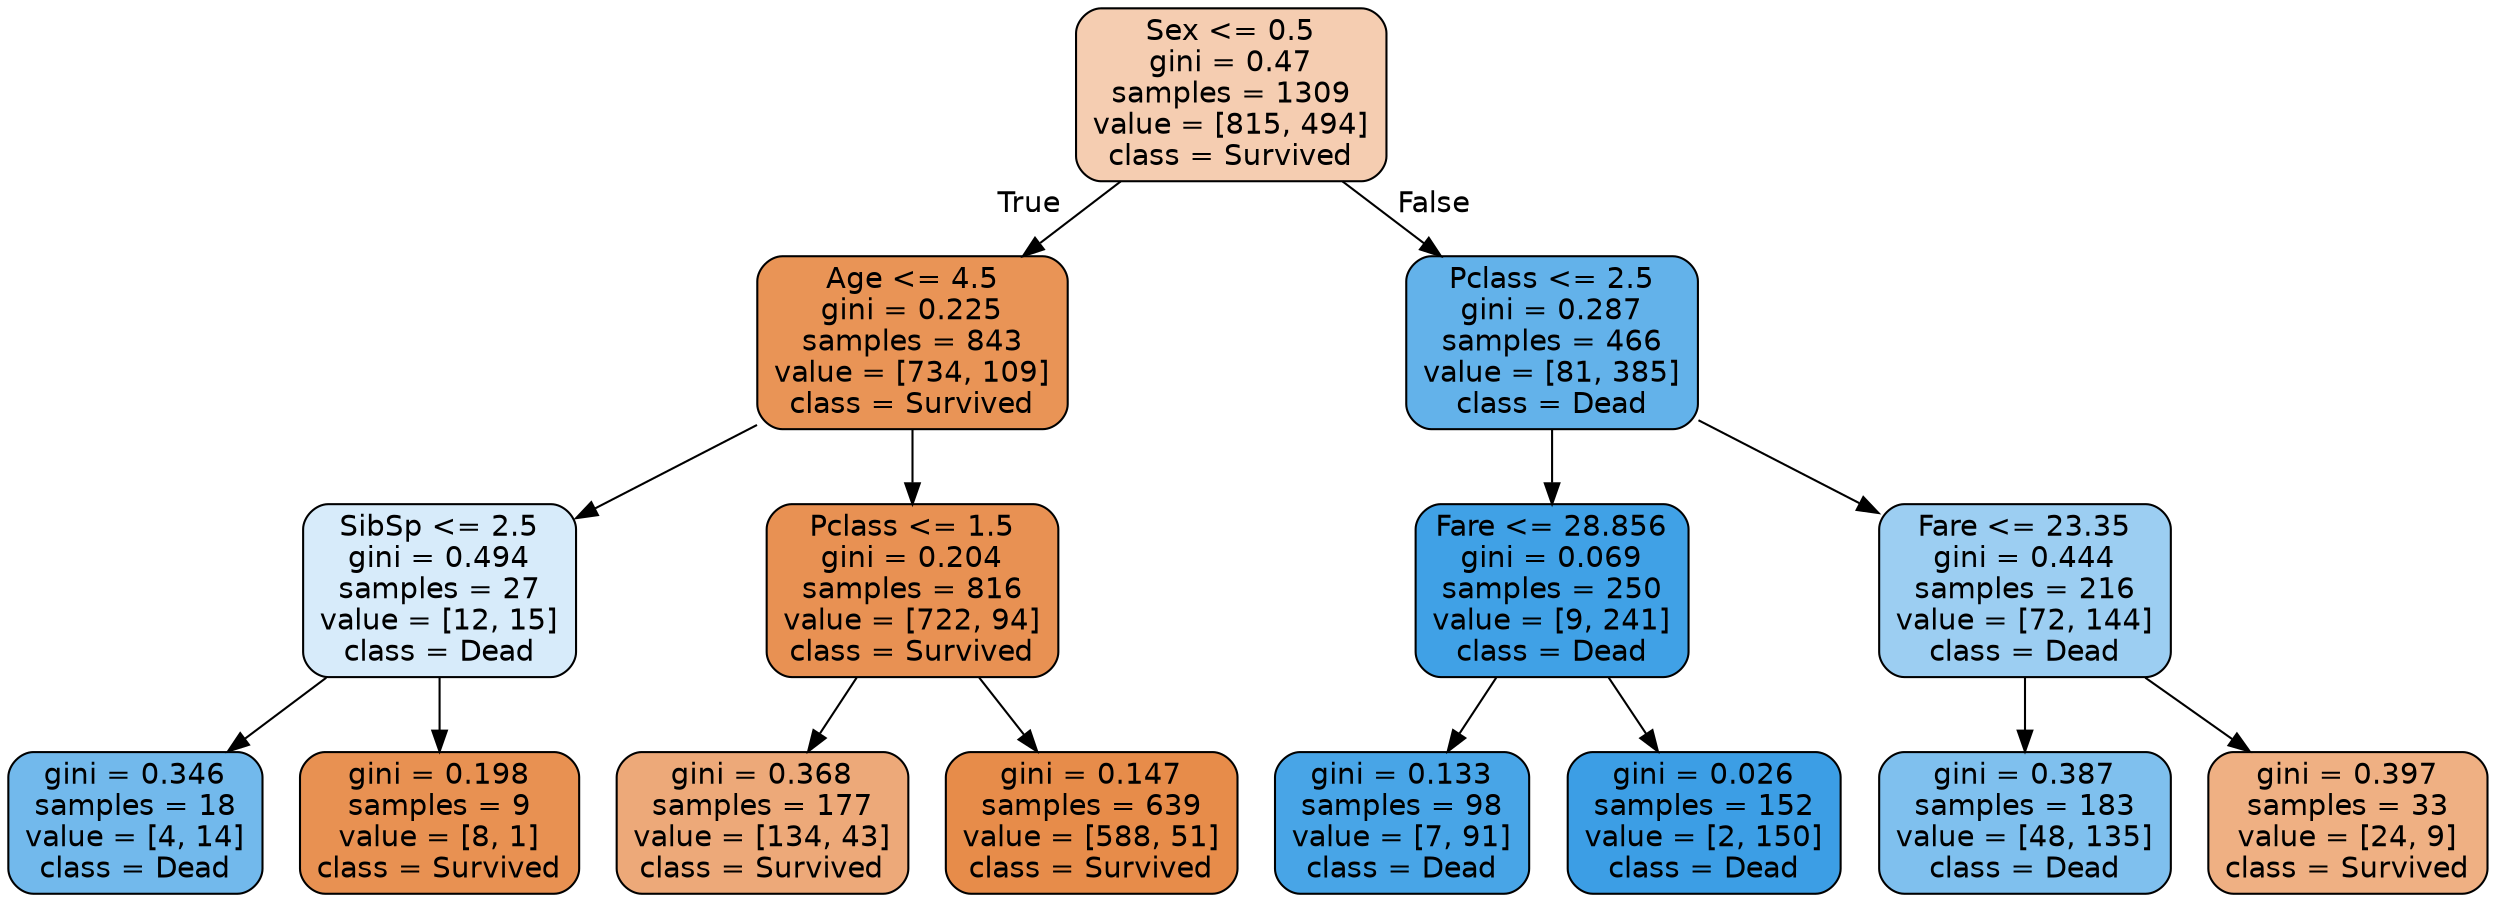 digraph Tree {
node [shape=box, style="filled, rounded", color="black", fontname=helvetica] ;
edge [fontname=helvetica] ;
0 [label="Sex <= 0.5\ngini = 0.47\nsamples = 1309\nvalue = [815, 494]\nclass = Survived", fillcolor="#f5cdb1"] ;
1 [label="Age <= 4.5\ngini = 0.225\nsamples = 843\nvalue = [734, 109]\nclass = Survived", fillcolor="#e99456"] ;
0 -> 1 [labeldistance=2.5, labelangle=45, headlabel="True"] ;
2 [label="SibSp <= 2.5\ngini = 0.494\nsamples = 27\nvalue = [12, 15]\nclass = Dead", fillcolor="#d7ebfa"] ;
1 -> 2 ;
3 [label="gini = 0.346\nsamples = 18\nvalue = [4, 14]\nclass = Dead", fillcolor="#72b9ec"] ;
2 -> 3 ;
4 [label="gini = 0.198\nsamples = 9\nvalue = [8, 1]\nclass = Survived", fillcolor="#e89152"] ;
2 -> 4 ;
5 [label="Pclass <= 1.5\ngini = 0.204\nsamples = 816\nvalue = [722, 94]\nclass = Survived", fillcolor="#e89153"] ;
1 -> 5 ;
6 [label="gini = 0.368\nsamples = 177\nvalue = [134, 43]\nclass = Survived", fillcolor="#eda979"] ;
5 -> 6 ;
7 [label="gini = 0.147\nsamples = 639\nvalue = [588, 51]\nclass = Survived", fillcolor="#e78c4a"] ;
5 -> 7 ;
8 [label="Pclass <= 2.5\ngini = 0.287\nsamples = 466\nvalue = [81, 385]\nclass = Dead", fillcolor="#63b2ea"] ;
0 -> 8 [labeldistance=2.5, labelangle=-45, headlabel="False"] ;
9 [label="Fare <= 28.856\ngini = 0.069\nsamples = 250\nvalue = [9, 241]\nclass = Dead", fillcolor="#40a1e6"] ;
8 -> 9 ;
10 [label="gini = 0.133\nsamples = 98\nvalue = [7, 91]\nclass = Dead", fillcolor="#48a5e7"] ;
9 -> 10 ;
11 [label="gini = 0.026\nsamples = 152\nvalue = [2, 150]\nclass = Dead", fillcolor="#3c9ee5"] ;
9 -> 11 ;
12 [label="Fare <= 23.35\ngini = 0.444\nsamples = 216\nvalue = [72, 144]\nclass = Dead", fillcolor="#9ccef2"] ;
8 -> 12 ;
13 [label="gini = 0.387\nsamples = 183\nvalue = [48, 135]\nclass = Dead", fillcolor="#7fc0ee"] ;
12 -> 13 ;
14 [label="gini = 0.397\nsamples = 33\nvalue = [24, 9]\nclass = Survived", fillcolor="#efb083"] ;
12 -> 14 ;
}